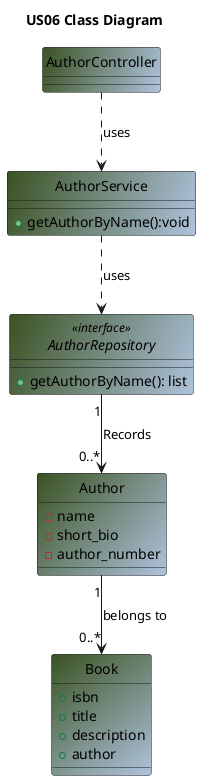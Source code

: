 @startuml
'https://SubscriptionServicetuml.com/class-diagram

hide circle

title US06 Class Diagram


class AuthorController #3B5323FF/B0C4DEFF {
}

class AuthorService #3B5323FF/B0C4DEFF{
+getAuthorByName():void
}

interface AuthorRepository <<interface>> #3B5323FF/B0C4DEFF{
+getAuthorByName(): list
}


class Author #3B5323FF/B0C4DEFF{
-name
-short_bio
-author_number
}

class Book #3B5323FF/B0C4DEFF  {
+isbn
+title
+description
+author
}

Author "1" -->"0..*" Book: belongs to
AuthorController..> AuthorService:uses
AuthorService ..>  AuthorRepository:uses
AuthorRepository "1" -->"0..*" Author: Records
@enduml
